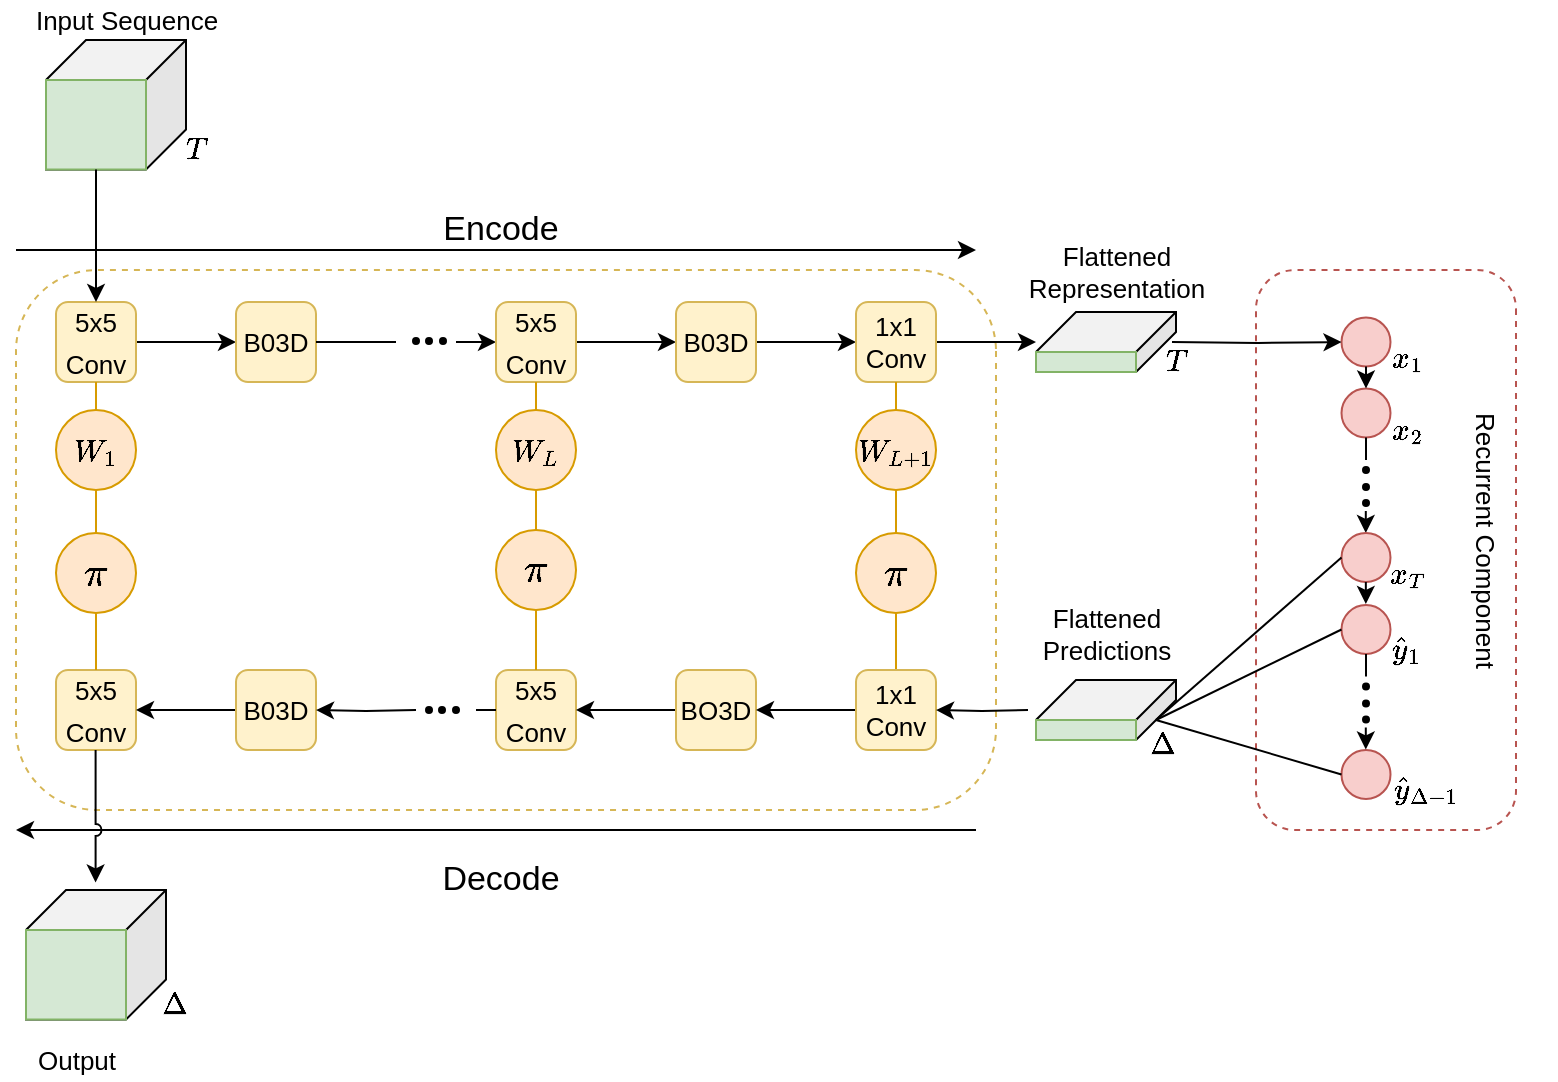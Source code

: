<mxfile version="13.1.3" type="device"><diagram id="4FSqYpqUwKRVldfvvfe4" name="Page-1"><mxGraphModel dx="1038" dy="575" grid="1" gridSize="10" guides="1" tooltips="1" connect="1" arrows="1" fold="1" page="0" pageScale="1" pageWidth="827" pageHeight="1169" math="1" shadow="0"><root><mxCell id="0"/><mxCell id="1" parent="0"/><mxCell id="4YudobxeT4zKB9Zr_WRt-14" value="" style="shape=cube;whiteSpace=wrap;html=1;boundedLbl=1;backgroundOutline=1;darkOpacity=0.05;darkOpacity2=0.1;flipH=1;fillColor=#ffffff;gradientColor=none;" parent="1" vertex="1"><mxGeometry x="25" y="20" width="70" height="64.75" as="geometry"/></mxCell><mxCell id="4YudobxeT4zKB9Zr_WRt-15" value="" style="rounded=0;whiteSpace=wrap;html=1;fillColor=#d5e8d4;strokeColor=#82b366;" parent="1" vertex="1"><mxGeometry x="25" y="40" width="50" height="44.75" as="geometry"/></mxCell><mxCell id="4YudobxeT4zKB9Zr_WRt-16" value="\(T\)" style="text;html=1;align=center;verticalAlign=middle;resizable=0;points=[];;autosize=1;fontSize=13;" parent="1" vertex="1"><mxGeometry x="570" y="171" width="40" height="20" as="geometry"/></mxCell><mxCell id="4YudobxeT4zKB9Zr_WRt-17" value="Input Sequence" style="text;html=1;align=center;verticalAlign=middle;resizable=0;points=[];;autosize=1;fontSize=13;" parent="1" vertex="1"><mxGeometry x="10" y="7.105e-15" width="110" height="20" as="geometry"/></mxCell><mxCell id="4YudobxeT4zKB9Zr_WRt-18" value="" style="rounded=1;whiteSpace=wrap;html=1;dashed=1;fillColor=#FFFFFF;strokeColor=#d6b656;allowArrows=0;connectable=0;direction=south;" parent="1" vertex="1"><mxGeometry x="10" y="135" width="490" height="270" as="geometry"/></mxCell><mxCell id="4YudobxeT4zKB9Zr_WRt-19" value="" style="endArrow=classic;html=1;" parent="1" edge="1"><mxGeometry width="50" height="50" relative="1" as="geometry"><mxPoint x="10" y="125" as="sourcePoint"/><mxPoint x="490" y="125" as="targetPoint"/></mxGeometry></mxCell><mxCell id="4YudobxeT4zKB9Zr_WRt-20" value="" style="endArrow=classic;html=1;" parent="1" edge="1"><mxGeometry width="50" height="50" relative="1" as="geometry"><mxPoint x="490" y="415" as="sourcePoint"/><mxPoint x="10" y="415" as="targetPoint"/></mxGeometry></mxCell><mxCell id="4YudobxeT4zKB9Zr_WRt-21" value="Encode" style="text;html=1;align=center;verticalAlign=middle;resizable=0;points=[];autosize=1;rotation=0;fontSize=17;direction=east;" parent="1" vertex="1"><mxGeometry x="216.5" y="100" width="70" height="30" as="geometry"/></mxCell><mxCell id="4YudobxeT4zKB9Zr_WRt-22" value="Decode" style="text;html=1;align=center;verticalAlign=middle;resizable=0;points=[];autosize=1;rotation=0;fontSize=17;direction=east;" parent="1" vertex="1"><mxGeometry x="216.5" y="425" width="70" height="30" as="geometry"/></mxCell><mxCell id="4YudobxeT4zKB9Zr_WRt-23" style="edgeStyle=orthogonalEdgeStyle;rounded=0;orthogonalLoop=1;jettySize=auto;html=1;entryX=0;entryY=0.5;entryDx=0;entryDy=0;" parent="1" source="4YudobxeT4zKB9Zr_WRt-24" target="4YudobxeT4zKB9Zr_WRt-26" edge="1"><mxGeometry relative="1" as="geometry"/></mxCell><mxCell id="4YudobxeT4zKB9Zr_WRt-24" value="&lt;div&gt;&lt;font style=&quot;font-size: 13px&quot;&gt;5x5&lt;/font&gt;&lt;/div&gt;&lt;div&gt;&lt;font style=&quot;font-size: 13px&quot;&gt;Conv&lt;/font&gt;&lt;/div&gt;" style="rounded=1;whiteSpace=wrap;html=1;fontSize=17;fillColor=#fff2cc;strokeColor=#d6b656;direction=east;" parent="1" vertex="1"><mxGeometry x="30" y="151" width="40" height="40" as="geometry"/></mxCell><mxCell id="4YudobxeT4zKB9Zr_WRt-26" value="&lt;font style=&quot;font-size: 13px&quot;&gt;B03D&lt;/font&gt;" style="rounded=1;whiteSpace=wrap;html=1;fontSize=17;fillColor=#fff2cc;strokeColor=#d6b656;direction=east;" parent="1" vertex="1"><mxGeometry x="120" y="151" width="40" height="40" as="geometry"/></mxCell><mxCell id="4YudobxeT4zKB9Zr_WRt-27" style="edgeStyle=orthogonalEdgeStyle;rounded=0;orthogonalLoop=1;jettySize=auto;html=1;entryX=0;entryY=0.5;entryDx=0;entryDy=0;" parent="1" target="4YudobxeT4zKB9Zr_WRt-33" edge="1"><mxGeometry relative="1" as="geometry"><mxPoint x="230" y="171" as="sourcePoint"/></mxGeometry></mxCell><mxCell id="4YudobxeT4zKB9Zr_WRt-29" value="" style="ellipse;whiteSpace=wrap;html=1;aspect=fixed;fontSize=17;fillColor=#000000;direction=east;" parent="1" vertex="1"><mxGeometry x="215" y="169" width="3" height="3" as="geometry"/></mxCell><mxCell id="4YudobxeT4zKB9Zr_WRt-30" value="" style="ellipse;whiteSpace=wrap;html=1;aspect=fixed;fontSize=17;fillColor=#000000;direction=east;" parent="1" vertex="1"><mxGeometry x="208.5" y="169" width="3" height="3" as="geometry"/></mxCell><mxCell id="4YudobxeT4zKB9Zr_WRt-31" value="" style="ellipse;whiteSpace=wrap;html=1;aspect=fixed;fontSize=17;fillColor=#000000;direction=east;" parent="1" vertex="1"><mxGeometry x="222" y="169" width="3" height="3" as="geometry"/></mxCell><mxCell id="4YudobxeT4zKB9Zr_WRt-32" style="edgeStyle=orthogonalEdgeStyle;rounded=0;orthogonalLoop=1;jettySize=auto;html=1;entryX=0;entryY=0.5;entryDx=0;entryDy=0;" parent="1" source="4YudobxeT4zKB9Zr_WRt-33" target="4YudobxeT4zKB9Zr_WRt-35" edge="1"><mxGeometry relative="1" as="geometry"/></mxCell><mxCell id="4YudobxeT4zKB9Zr_WRt-33" value="&lt;div&gt;&lt;font style=&quot;font-size: 13px&quot;&gt;5x5&lt;/font&gt;&lt;/div&gt;&lt;div&gt;&lt;font style=&quot;font-size: 13px&quot;&gt;Conv&lt;/font&gt;&lt;/div&gt;" style="rounded=1;whiteSpace=wrap;html=1;fontSize=17;fillColor=#fff2cc;strokeColor=#d6b656;direction=east;" parent="1" vertex="1"><mxGeometry x="250" y="151" width="40" height="40" as="geometry"/></mxCell><mxCell id="4YudobxeT4zKB9Zr_WRt-34" style="edgeStyle=orthogonalEdgeStyle;rounded=0;orthogonalLoop=1;jettySize=auto;html=1;entryX=0;entryY=0.5;entryDx=0;entryDy=0;" parent="1" source="4YudobxeT4zKB9Zr_WRt-35" target="4YudobxeT4zKB9Zr_WRt-38" edge="1"><mxGeometry relative="1" as="geometry"><mxPoint x="370" y="171" as="targetPoint"/></mxGeometry></mxCell><mxCell id="4YudobxeT4zKB9Zr_WRt-35" value="&lt;font style=&quot;font-size: 13px&quot;&gt;B03D&lt;/font&gt;" style="rounded=1;whiteSpace=wrap;html=1;fontSize=17;fillColor=#fff2cc;strokeColor=#d6b656;direction=east;" parent="1" vertex="1"><mxGeometry x="340" y="151" width="40" height="40" as="geometry"/></mxCell><mxCell id="4YudobxeT4zKB9Zr_WRt-88" style="edgeStyle=orthogonalEdgeStyle;rounded=0;orthogonalLoop=1;jettySize=auto;html=1;fontSize=12;" parent="1" source="4YudobxeT4zKB9Zr_WRt-38" edge="1"><mxGeometry relative="1" as="geometry"><mxPoint x="520" y="171.0" as="targetPoint"/></mxGeometry></mxCell><mxCell id="4YudobxeT4zKB9Zr_WRt-38" value="&lt;div style=&quot;font-size: 13px&quot;&gt;&lt;font style=&quot;font-size: 13px&quot;&gt;1x1&lt;/font&gt;&lt;/div&gt;&lt;div style=&quot;font-size: 13px&quot;&gt;&lt;font style=&quot;font-size: 13px&quot;&gt;Conv&lt;/font&gt;&lt;br&gt;&lt;/div&gt;" style="rounded=1;whiteSpace=wrap;html=1;fontSize=17;fillColor=#fff2cc;strokeColor=#d6b656;direction=east;" parent="1" vertex="1"><mxGeometry x="430" y="151" width="40" height="40" as="geometry"/></mxCell><mxCell id="4YudobxeT4zKB9Zr_WRt-39" value="&lt;font style=&quot;font-size: 13px&quot;&gt;\(W_1\)&lt;/font&gt;" style="ellipse;whiteSpace=wrap;html=1;aspect=fixed;fillColor=#ffe6cc;fontSize=17;strokeColor=#d79b00;direction=east;" parent="1" vertex="1"><mxGeometry x="30" y="205" width="40" height="40" as="geometry"/></mxCell><mxCell id="4YudobxeT4zKB9Zr_WRt-40" value="" style="endArrow=none;html=1;fontSize=17;fillColor=#ffe6cc;strokeColor=#d79b00;exitX=0.5;exitY=1;exitDx=0;exitDy=0;entryX=0.5;entryY=0;entryDx=0;entryDy=0;" parent="1" source="4YudobxeT4zKB9Zr_WRt-24" target="4YudobxeT4zKB9Zr_WRt-39" edge="1"><mxGeometry width="50" height="50" relative="1" as="geometry"><mxPoint x="260" y="275" as="sourcePoint"/><mxPoint x="310" y="225" as="targetPoint"/></mxGeometry></mxCell><mxCell id="4YudobxeT4zKB9Zr_WRt-41" value="&lt;font style=&quot;font-size: 13px&quot;&gt;\(W_L\)&lt;/font&gt;" style="ellipse;whiteSpace=wrap;html=1;aspect=fixed;fillColor=#ffe6cc;fontSize=17;strokeColor=#d79b00;direction=east;" parent="1" vertex="1"><mxGeometry x="250" y="205" width="40" height="40" as="geometry"/></mxCell><mxCell id="4YudobxeT4zKB9Zr_WRt-42" value="" style="endArrow=none;html=1;fontSize=17;fillColor=#ffe6cc;strokeColor=#d79b00;exitX=0.5;exitY=0;exitDx=0;exitDy=0;entryX=0.5;entryY=1;entryDx=0;entryDy=0;" parent="1" source="4YudobxeT4zKB9Zr_WRt-68" target="4YudobxeT4zKB9Zr_WRt-41" edge="1"><mxGeometry width="50" height="50" relative="1" as="geometry"><mxPoint x="175" y="295" as="sourcePoint"/><mxPoint x="310" y="455" as="targetPoint"/></mxGeometry></mxCell><mxCell id="4YudobxeT4zKB9Zr_WRt-43" value="" style="endArrow=none;html=1;fontSize=17;fillColor=#ffe6cc;strokeColor=#d79b00;exitX=0.5;exitY=1;exitDx=0;exitDy=0;entryX=0.5;entryY=0;entryDx=0;entryDy=0;" parent="1" source="4YudobxeT4zKB9Zr_WRt-33" target="4YudobxeT4zKB9Zr_WRt-41" edge="1"><mxGeometry width="50" height="50" relative="1" as="geometry"><mxPoint x="175" y="295" as="sourcePoint"/><mxPoint x="340.25" y="295" as="targetPoint"/></mxGeometry></mxCell><mxCell id="4YudobxeT4zKB9Zr_WRt-44" value="&lt;font style=&quot;font-size: 13px&quot;&gt;\(W_{L+1}\)&lt;/font&gt;" style="ellipse;whiteSpace=wrap;html=1;aspect=fixed;fillColor=#ffe6cc;fontSize=17;strokeColor=#d79b00;direction=east;" parent="1" vertex="1"><mxGeometry x="430" y="205" width="40" height="40" as="geometry"/></mxCell><mxCell id="4YudobxeT4zKB9Zr_WRt-45" value="" style="endArrow=none;html=1;fontSize=17;fillColor=#ffe6cc;strokeColor=#d79b00;exitX=0.5;exitY=1;exitDx=0;exitDy=0;entryX=0.5;entryY=0;entryDx=0;entryDy=0;" parent="1" source="4YudobxeT4zKB9Zr_WRt-38" target="4YudobxeT4zKB9Zr_WRt-44" edge="1"><mxGeometry width="50" height="50" relative="1" as="geometry"><mxPoint x="175" y="475" as="sourcePoint"/><mxPoint x="310" y="635" as="targetPoint"/></mxGeometry></mxCell><mxCell id="4YudobxeT4zKB9Zr_WRt-46" value="" style="endArrow=none;html=1;fontSize=17;fillColor=#ffe6cc;strokeColor=#d79b00;exitX=0.5;exitY=1;exitDx=0;exitDy=0;entryX=0.5;entryY=0;entryDx=0;entryDy=0;" parent="1" source="4YudobxeT4zKB9Zr_WRt-72" target="4YudobxeT4zKB9Zr_WRt-63" edge="1"><mxGeometry width="50" height="50" relative="1" as="geometry"><mxPoint x="175" y="475" as="sourcePoint"/><mxPoint x="340.25" y="475" as="targetPoint"/></mxGeometry></mxCell><mxCell id="4YudobxeT4zKB9Zr_WRt-47" value="" style="endArrow=none;html=1;exitX=1;exitY=0.5;exitDx=0;exitDy=0;" parent="1" source="4YudobxeT4zKB9Zr_WRt-26" edge="1"><mxGeometry width="50" height="50" relative="1" as="geometry"><mxPoint x="190" y="171" as="sourcePoint"/><mxPoint x="200" y="171" as="targetPoint"/></mxGeometry></mxCell><mxCell id="4YudobxeT4zKB9Zr_WRt-49" value="&lt;div&gt;&lt;font style=&quot;font-size: 13px&quot;&gt;5x5&lt;/font&gt;&lt;/div&gt;&lt;div&gt;&lt;font style=&quot;font-size: 13px&quot;&gt;Conv&lt;/font&gt;&lt;/div&gt;" style="rounded=1;whiteSpace=wrap;html=1;fontSize=17;fillColor=#fff2cc;strokeColor=#d6b656;direction=east;" parent="1" vertex="1"><mxGeometry x="30" y="335" width="40" height="40" as="geometry"/></mxCell><mxCell id="4YudobxeT4zKB9Zr_WRt-50" style="edgeStyle=orthogonalEdgeStyle;rounded=0;orthogonalLoop=1;jettySize=auto;html=1;entryX=1;entryY=0.5;entryDx=0;entryDy=0;exitX=0;exitY=0.5;exitDx=0;exitDy=0;" parent="1" source="4YudobxeT4zKB9Zr_WRt-53" target="4YudobxeT4zKB9Zr_WRt-49" edge="1"><mxGeometry relative="1" as="geometry"><mxPoint x="90" y="355" as="sourcePoint"/></mxGeometry></mxCell><mxCell id="4YudobxeT4zKB9Zr_WRt-53" value="&lt;font style=&quot;font-size: 13px&quot;&gt;B03D&lt;/font&gt;" style="rounded=1;whiteSpace=wrap;html=1;fontSize=17;fillColor=#fff2cc;strokeColor=#d6b656;direction=east;" parent="1" vertex="1"><mxGeometry x="120" y="335" width="40" height="40" as="geometry"/></mxCell><mxCell id="4YudobxeT4zKB9Zr_WRt-54" value="" style="ellipse;whiteSpace=wrap;html=1;aspect=fixed;fontSize=17;fillColor=#000000;direction=east;" parent="1" vertex="1"><mxGeometry x="221.5" y="353.5" width="3" height="3" as="geometry"/></mxCell><mxCell id="4YudobxeT4zKB9Zr_WRt-55" value="" style="ellipse;whiteSpace=wrap;html=1;aspect=fixed;fontSize=17;fillColor=#000000;direction=east;" parent="1" vertex="1"><mxGeometry x="215" y="353.5" width="3" height="3" as="geometry"/></mxCell><mxCell id="4YudobxeT4zKB9Zr_WRt-56" value="" style="ellipse;whiteSpace=wrap;html=1;aspect=fixed;fontSize=17;fillColor=#000000;direction=east;" parent="1" vertex="1"><mxGeometry x="228.5" y="353.5" width="3" height="3" as="geometry"/></mxCell><mxCell id="4YudobxeT4zKB9Zr_WRt-57" value="&lt;div&gt;&lt;font style=&quot;font-size: 13px&quot;&gt;5x5&lt;/font&gt;&lt;/div&gt;&lt;div&gt;&lt;font style=&quot;font-size: 13px&quot;&gt;Conv&lt;/font&gt;&lt;/div&gt;" style="rounded=1;whiteSpace=wrap;html=1;fontSize=17;fillColor=#fff2cc;strokeColor=#d6b656;direction=east;" parent="1" vertex="1"><mxGeometry x="250" y="335" width="40" height="40" as="geometry"/></mxCell><mxCell id="4YudobxeT4zKB9Zr_WRt-58" style="edgeStyle=orthogonalEdgeStyle;rounded=0;orthogonalLoop=1;jettySize=auto;html=1;entryX=1;entryY=0.5;entryDx=0;entryDy=0;exitX=0;exitY=0.5;exitDx=0;exitDy=0;" parent="1" source="4YudobxeT4zKB9Zr_WRt-61" target="4YudobxeT4zKB9Zr_WRt-57" edge="1"><mxGeometry relative="1" as="geometry"><mxPoint x="310" y="355" as="sourcePoint"/></mxGeometry></mxCell><mxCell id="4YudobxeT4zKB9Zr_WRt-61" value="&lt;font style=&quot;font-size: 13px&quot;&gt;BO3D&lt;/font&gt;" style="rounded=1;whiteSpace=wrap;html=1;fontSize=17;fillColor=#fff2cc;strokeColor=#d6b656;direction=east;" parent="1" vertex="1"><mxGeometry x="340" y="335" width="40" height="40" as="geometry"/></mxCell><mxCell id="4YudobxeT4zKB9Zr_WRt-62" style="edgeStyle=orthogonalEdgeStyle;rounded=0;orthogonalLoop=1;jettySize=auto;html=1;entryX=1;entryY=0.5;entryDx=0;entryDy=0;" parent="1" source="4YudobxeT4zKB9Zr_WRt-63" target="4YudobxeT4zKB9Zr_WRt-61" edge="1"><mxGeometry relative="1" as="geometry"/></mxCell><mxCell id="4YudobxeT4zKB9Zr_WRt-63" value="&lt;div style=&quot;font-size: 13px&quot;&gt;&lt;font style=&quot;font-size: 13px&quot;&gt;1x1&lt;/font&gt;&lt;/div&gt;&lt;div style=&quot;font-size: 13px&quot;&gt;&lt;font style=&quot;font-size: 13px&quot;&gt;Conv&lt;/font&gt;&lt;br&gt;&lt;/div&gt;" style="rounded=1;whiteSpace=wrap;html=1;fontSize=17;fillColor=#fff2cc;strokeColor=#d6b656;direction=east;" parent="1" vertex="1"><mxGeometry x="430" y="335" width="40" height="40" as="geometry"/></mxCell><mxCell id="4YudobxeT4zKB9Zr_WRt-64" style="edgeStyle=orthogonalEdgeStyle;rounded=0;orthogonalLoop=1;jettySize=auto;html=1;entryX=1;entryY=0.5;entryDx=0;entryDy=0;" parent="1" target="4YudobxeT4zKB9Zr_WRt-53" edge="1"><mxGeometry relative="1" as="geometry"><mxPoint x="210" y="355" as="sourcePoint"/><mxPoint x="131.5" y="355" as="targetPoint"/></mxGeometry></mxCell><mxCell id="4YudobxeT4zKB9Zr_WRt-65" value="" style="endArrow=none;html=1;entryX=0;entryY=0.5;entryDx=0;entryDy=0;" parent="1" target="4YudobxeT4zKB9Zr_WRt-57" edge="1"><mxGeometry width="50" height="50" relative="1" as="geometry"><mxPoint x="240" y="355" as="sourcePoint"/><mxPoint x="200" y="171" as="targetPoint"/><Array as="points"/></mxGeometry></mxCell><mxCell id="4YudobxeT4zKB9Zr_WRt-66" value="" style="endArrow=none;html=1;fontSize=17;fillColor=#ffe6cc;strokeColor=#d79b00;entryX=0.5;entryY=0;entryDx=0;entryDy=0;exitX=0.5;exitY=1;exitDx=0;exitDy=0;" parent="1" source="4YudobxeT4zKB9Zr_WRt-70" target="4YudobxeT4zKB9Zr_WRt-49" edge="1"><mxGeometry width="50" height="50" relative="1" as="geometry"><mxPoint x="52" y="255" as="sourcePoint"/><mxPoint x="50" y="325" as="targetPoint"/></mxGeometry></mxCell><mxCell id="4YudobxeT4zKB9Zr_WRt-68" value="\(\pi\)" style="ellipse;whiteSpace=wrap;html=1;aspect=fixed;fillColor=#ffe6cc;fontSize=17;strokeColor=#d79b00;direction=east;" parent="1" vertex="1"><mxGeometry x="250" y="265" width="40" height="40" as="geometry"/></mxCell><mxCell id="4YudobxeT4zKB9Zr_WRt-69" value="" style="endArrow=none;html=1;fontSize=17;fillColor=#ffe6cc;strokeColor=#d79b00;exitX=0.5;exitY=0;exitDx=0;exitDy=0;entryX=0.5;entryY=1;entryDx=0;entryDy=0;" parent="1" source="4YudobxeT4zKB9Zr_WRt-57" target="4YudobxeT4zKB9Zr_WRt-68" edge="1"><mxGeometry width="50" height="50" relative="1" as="geometry"><mxPoint x="270" y="335" as="sourcePoint"/><mxPoint x="270" y="245" as="targetPoint"/></mxGeometry></mxCell><mxCell id="4YudobxeT4zKB9Zr_WRt-70" value="\(\pi\)" style="ellipse;whiteSpace=wrap;html=1;aspect=fixed;fillColor=#ffe6cc;fontSize=17;strokeColor=#d79b00;direction=east;" parent="1" vertex="1"><mxGeometry x="30" y="266.5" width="40" height="40" as="geometry"/></mxCell><mxCell id="4YudobxeT4zKB9Zr_WRt-71" value="" style="endArrow=none;html=1;fontSize=17;fillColor=#ffe6cc;strokeColor=#d79b00;entryX=0.5;entryY=0;entryDx=0;entryDy=0;exitX=0.5;exitY=1;exitDx=0;exitDy=0;" parent="1" source="4YudobxeT4zKB9Zr_WRt-39" target="4YudobxeT4zKB9Zr_WRt-70" edge="1"><mxGeometry width="50" height="50" relative="1" as="geometry"><mxPoint x="50" y="245" as="sourcePoint"/><mxPoint x="50" y="335" as="targetPoint"/></mxGeometry></mxCell><mxCell id="4YudobxeT4zKB9Zr_WRt-72" value="\(\pi\)" style="ellipse;whiteSpace=wrap;html=1;aspect=fixed;fillColor=#ffe6cc;fontSize=17;strokeColor=#d79b00;direction=east;" parent="1" vertex="1"><mxGeometry x="430" y="266.5" width="40" height="40" as="geometry"/></mxCell><mxCell id="4YudobxeT4zKB9Zr_WRt-73" value="" style="endArrow=none;html=1;fontSize=17;fillColor=#ffe6cc;strokeColor=#d79b00;exitX=0.5;exitY=1;exitDx=0;exitDy=0;entryX=0.5;entryY=0;entryDx=0;entryDy=0;" parent="1" source="4YudobxeT4zKB9Zr_WRt-44" target="4YudobxeT4zKB9Zr_WRt-72" edge="1"><mxGeometry width="50" height="50" relative="1" as="geometry"><mxPoint x="450" y="245" as="sourcePoint"/><mxPoint x="450" y="335" as="targetPoint"/></mxGeometry></mxCell><mxCell id="4YudobxeT4zKB9Zr_WRt-76" value="" style="rounded=1;whiteSpace=wrap;html=1;fillColor=#FFFFFF;fontSize=17;dashed=1;strokeColor=#b85450;allowArrows=0;connectable=0;direction=south;" parent="1" vertex="1"><mxGeometry x="630" y="135" width="130" height="280" as="geometry"/></mxCell><mxCell id="4YudobxeT4zKB9Zr_WRt-78" value="" style="ellipse;whiteSpace=wrap;html=1;aspect=fixed;fillColor=#f8cecc;fontSize=17;strokeColor=#b85450;direction=east;" parent="1" vertex="1"><mxGeometry x="672.75" y="158.75" width="24.5" height="24.5" as="geometry"/></mxCell><mxCell id="4YudobxeT4zKB9Zr_WRt-87" style="edgeStyle=orthogonalEdgeStyle;rounded=0;orthogonalLoop=1;jettySize=auto;html=1;entryX=0.5;entryY=0;entryDx=0;entryDy=0;fontSize=12;" parent="1" source="4YudobxeT4zKB9Zr_WRt-15" target="4YudobxeT4zKB9Zr_WRt-24" edge="1"><mxGeometry relative="1" as="geometry"/></mxCell><mxCell id="4YudobxeT4zKB9Zr_WRt-89" value="" style="shape=cube;whiteSpace=wrap;html=1;boundedLbl=1;backgroundOutline=1;darkOpacity=0.05;darkOpacity2=0.1;flipH=1;fillColor=#ffffff;gradientColor=none;" parent="1" vertex="1"><mxGeometry x="520" y="156" width="70" height="30" as="geometry"/></mxCell><mxCell id="4YudobxeT4zKB9Zr_WRt-90" value="" style="rounded=0;whiteSpace=wrap;html=1;fillColor=#d5e8d4;strokeColor=#82b366;" parent="1" vertex="1"><mxGeometry x="520" y="176" width="50" height="10" as="geometry"/></mxCell><mxCell id="4YudobxeT4zKB9Zr_WRt-97" value="&lt;div style=&quot;font-size: 13px;&quot;&gt;Flattened &lt;br style=&quot;font-size: 13px;&quot;&gt;&lt;/div&gt;&lt;div style=&quot;font-size: 13px;&quot;&gt;Representation&lt;/div&gt;" style="text;html=1;align=center;verticalAlign=middle;resizable=0;points=[];;autosize=1;fontSize=13;" parent="1" vertex="1"><mxGeometry x="510" y="116" width="100" height="40" as="geometry"/></mxCell><mxCell id="4YudobxeT4zKB9Zr_WRt-98" value="\(T\)" style="text;html=1;align=center;verticalAlign=middle;resizable=0;points=[];;autosize=1;fontSize=13;" parent="1" vertex="1"><mxGeometry x="80" y="64.75" width="40" height="20" as="geometry"/></mxCell><mxCell id="4YudobxeT4zKB9Zr_WRt-99" style="edgeStyle=orthogonalEdgeStyle;rounded=0;orthogonalLoop=1;jettySize=auto;html=1;fontSize=12;entryX=0;entryY=0.5;entryDx=0;entryDy=0;" parent="1" target="4YudobxeT4zKB9Zr_WRt-78" edge="1"><mxGeometry relative="1" as="geometry"><mxPoint x="638" y="171.0" as="targetPoint"/><mxPoint x="588" y="171.0" as="sourcePoint"/></mxGeometry></mxCell><mxCell id="4YudobxeT4zKB9Zr_WRt-100" value="\(x_{1}\)" style="text;html=1;align=center;verticalAlign=middle;resizable=0;points=[];;autosize=1;fontSize=13;connectable=0;allowArrows=0;" parent="1" vertex="1"><mxGeometry x="675" y="169" width="60" height="20" as="geometry"/></mxCell><mxCell id="4YudobxeT4zKB9Zr_WRt-101" value="" style="ellipse;whiteSpace=wrap;html=1;aspect=fixed;fillColor=#f8cecc;fontSize=17;strokeColor=#b85450;direction=east;" parent="1" vertex="1"><mxGeometry x="672.75" y="194.25" width="24.5" height="24.5" as="geometry"/></mxCell><mxCell id="4YudobxeT4zKB9Zr_WRt-102" value="\(x_{2}\)" style="text;html=1;align=center;verticalAlign=middle;resizable=0;points=[];;autosize=1;fontSize=13;connectable=0;allowArrows=0;" parent="1" vertex="1"><mxGeometry x="675" y="205" width="60" height="20" as="geometry"/></mxCell><mxCell id="4YudobxeT4zKB9Zr_WRt-103" value="" style="endArrow=classic;html=1;fontSize=13;entryX=0.5;entryY=0;entryDx=0;entryDy=0;" parent="1" target="4YudobxeT4zKB9Zr_WRt-101" edge="1"><mxGeometry width="50" height="50" relative="1" as="geometry"><mxPoint x="685" y="183.25" as="sourcePoint"/><mxPoint x="670" y="193.25" as="targetPoint"/></mxGeometry></mxCell><mxCell id="4YudobxeT4zKB9Zr_WRt-104" value="" style="ellipse;whiteSpace=wrap;html=1;aspect=fixed;fontSize=17;fillColor=#000000;direction=east;" parent="1" vertex="1"><mxGeometry x="683.5" y="233.5" width="3" height="3" as="geometry"/></mxCell><mxCell id="4YudobxeT4zKB9Zr_WRt-105" value="" style="ellipse;whiteSpace=wrap;html=1;aspect=fixed;fontSize=17;fillColor=#000000;direction=east;" parent="1" vertex="1"><mxGeometry x="683.5" y="250" width="3" height="3" as="geometry"/></mxCell><mxCell id="4YudobxeT4zKB9Zr_WRt-106" value="" style="ellipse;whiteSpace=wrap;html=1;aspect=fixed;fontSize=17;fillColor=#000000;direction=east;" parent="1" vertex="1"><mxGeometry x="683.5" y="242" width="3" height="3" as="geometry"/></mxCell><mxCell id="4YudobxeT4zKB9Zr_WRt-107" value="" style="endArrow=none;html=1;fontSize=13;entryX=0.5;entryY=1;entryDx=0;entryDy=0;" parent="1" target="4YudobxeT4zKB9Zr_WRt-101" edge="1"><mxGeometry width="50" height="50" relative="1" as="geometry"><mxPoint x="685" y="230" as="sourcePoint"/><mxPoint x="610" y="300" as="targetPoint"/></mxGeometry></mxCell><mxCell id="4YudobxeT4zKB9Zr_WRt-110" value="" style="endArrow=classic;html=1;fontSize=13;entryX=0.5;entryY=0;entryDx=0;entryDy=0;" parent="1" edge="1"><mxGeometry width="50" height="50" relative="1" as="geometry"><mxPoint x="684.9" y="255.5" as="sourcePoint"/><mxPoint x="684.9" y="266.5" as="targetPoint"/></mxGeometry></mxCell><mxCell id="4YudobxeT4zKB9Zr_WRt-111" value="" style="ellipse;whiteSpace=wrap;html=1;aspect=fixed;fillColor=#f8cecc;fontSize=17;strokeColor=#b85450;direction=east;" parent="1" vertex="1"><mxGeometry x="672.75" y="266.5" width="24.5" height="24.5" as="geometry"/></mxCell><mxCell id="4YudobxeT4zKB9Zr_WRt-112" value="\(x_{T}\)" style="text;html=1;align=center;verticalAlign=middle;resizable=0;points=[];;autosize=1;fontSize=13;connectable=0;allowArrows=0;" parent="1" vertex="1"><mxGeometry x="675" y="276.5" width="60" height="20" as="geometry"/></mxCell><mxCell id="4YudobxeT4zKB9Zr_WRt-113" value="" style="ellipse;whiteSpace=wrap;html=1;aspect=fixed;fillColor=#f8cecc;fontSize=17;strokeColor=#b85450;direction=east;" parent="1" vertex="1"><mxGeometry x="672.75" y="302.5" width="24.5" height="24.5" as="geometry"/></mxCell><mxCell id="4YudobxeT4zKB9Zr_WRt-114" value="\(\hat{y}_{1}\)" style="text;html=1;align=center;verticalAlign=middle;resizable=0;points=[];;autosize=1;fontSize=13;connectable=0;allowArrows=0;" parent="1" vertex="1"><mxGeometry x="660" y="315" width="90" height="20" as="geometry"/></mxCell><mxCell id="4YudobxeT4zKB9Zr_WRt-115" value="" style="ellipse;whiteSpace=wrap;html=1;aspect=fixed;fillColor=#f8cecc;fontSize=17;strokeColor=#b85450;direction=east;" parent="1" vertex="1"><mxGeometry x="672.75" y="375" width="24.5" height="24.5" as="geometry"/></mxCell><mxCell id="4YudobxeT4zKB9Zr_WRt-116" value="\(\hat{y}_{\Delta-1}\)" style="text;html=1;align=center;verticalAlign=middle;resizable=0;points=[];;autosize=1;fontSize=13;connectable=0;allowArrows=0;" parent="1" vertex="1"><mxGeometry x="650" y="385" width="130" height="20" as="geometry"/></mxCell><mxCell id="4YudobxeT4zKB9Zr_WRt-118" value="" style="endArrow=classic;html=1;fontSize=13;entryX=0.5;entryY=0;entryDx=0;entryDy=0;" parent="1" edge="1"><mxGeometry width="50" height="50" relative="1" as="geometry"><mxPoint x="684.92" y="291" as="sourcePoint"/><mxPoint x="684.92" y="302" as="targetPoint"/></mxGeometry></mxCell><mxCell id="4YudobxeT4zKB9Zr_WRt-119" value="" style="ellipse;whiteSpace=wrap;html=1;aspect=fixed;fontSize=17;fillColor=#000000;direction=east;" parent="1" vertex="1"><mxGeometry x="683.5" y="341.75" width="3" height="3" as="geometry"/></mxCell><mxCell id="4YudobxeT4zKB9Zr_WRt-120" value="" style="ellipse;whiteSpace=wrap;html=1;aspect=fixed;fontSize=17;fillColor=#000000;direction=east;" parent="1" vertex="1"><mxGeometry x="683.5" y="358.25" width="3" height="3" as="geometry"/></mxCell><mxCell id="4YudobxeT4zKB9Zr_WRt-121" value="" style="ellipse;whiteSpace=wrap;html=1;aspect=fixed;fontSize=17;fillColor=#000000;direction=east;" parent="1" vertex="1"><mxGeometry x="683.5" y="350.25" width="3" height="3" as="geometry"/></mxCell><mxCell id="4YudobxeT4zKB9Zr_WRt-122" value="" style="endArrow=none;html=1;fontSize=13;entryX=0.5;entryY=1;entryDx=0;entryDy=0;" parent="1" edge="1"><mxGeometry width="50" height="50" relative="1" as="geometry"><mxPoint x="685" y="338.25" as="sourcePoint"/><mxPoint x="685" y="327" as="targetPoint"/></mxGeometry></mxCell><mxCell id="4YudobxeT4zKB9Zr_WRt-123" value="" style="endArrow=classic;html=1;fontSize=13;entryX=0.5;entryY=0;entryDx=0;entryDy=0;" parent="1" edge="1"><mxGeometry width="50" height="50" relative="1" as="geometry"><mxPoint x="684.9" y="363.75" as="sourcePoint"/><mxPoint x="684.9" y="374.75" as="targetPoint"/></mxGeometry></mxCell><mxCell id="4YudobxeT4zKB9Zr_WRt-124" value="" style="shape=cube;whiteSpace=wrap;html=1;boundedLbl=1;backgroundOutline=1;darkOpacity=0.05;darkOpacity2=0.1;flipH=1;fillColor=#ffffff;gradientColor=none;" parent="1" vertex="1"><mxGeometry x="520" y="340" width="70" height="30" as="geometry"/></mxCell><mxCell id="4YudobxeT4zKB9Zr_WRt-125" value="" style="rounded=0;whiteSpace=wrap;html=1;fillColor=#d5e8d4;strokeColor=#82b366;" parent="1" vertex="1"><mxGeometry x="520" y="360" width="50" height="10" as="geometry"/></mxCell><mxCell id="4YudobxeT4zKB9Zr_WRt-128" value="" style="endArrow=none;html=1;fontSize=13;entryX=0;entryY=0;entryDx=10;entryDy=20;entryPerimeter=0;endFill=0;exitX=0;exitY=0.5;exitDx=0;exitDy=0;" parent="1" source="4YudobxeT4zKB9Zr_WRt-111" target="4YudobxeT4zKB9Zr_WRt-124" edge="1"><mxGeometry width="50" height="50" relative="1" as="geometry"><mxPoint x="670" y="280" as="sourcePoint"/><mxPoint x="610" y="300" as="targetPoint"/></mxGeometry></mxCell><mxCell id="4YudobxeT4zKB9Zr_WRt-129" value="" style="endArrow=none;html=1;fontSize=13;entryX=0;entryY=0;entryDx=10;entryDy=20;entryPerimeter=0;exitX=0;exitY=0.5;exitDx=0;exitDy=0;endFill=0;" parent="1" source="4YudobxeT4zKB9Zr_WRt-113" target="4YudobxeT4zKB9Zr_WRt-124" edge="1"><mxGeometry width="50" height="50" relative="1" as="geometry"><mxPoint x="670" y="280" as="sourcePoint"/><mxPoint x="585" y="360" as="targetPoint"/></mxGeometry></mxCell><mxCell id="4YudobxeT4zKB9Zr_WRt-130" value="" style="endArrow=none;html=1;fontSize=13;entryX=0;entryY=0;entryDx=10;entryDy=20;entryPerimeter=0;exitX=0;exitY=0.5;exitDx=0;exitDy=0;endFill=0;" parent="1" source="4YudobxeT4zKB9Zr_WRt-115" target="4YudobxeT4zKB9Zr_WRt-124" edge="1"><mxGeometry width="50" height="50" relative="1" as="geometry"><mxPoint x="660" y="380" as="sourcePoint"/><mxPoint x="585" y="360" as="targetPoint"/></mxGeometry></mxCell><mxCell id="4YudobxeT4zKB9Zr_WRt-133" value="&lt;div style=&quot;font-size: 13px&quot;&gt;Flattened &lt;br style=&quot;font-size: 13px&quot;&gt;&lt;/div&gt;&lt;div style=&quot;font-size: 13px&quot;&gt;Predictions&lt;/div&gt;" style="text;html=1;align=center;verticalAlign=middle;resizable=0;points=[];;autosize=1;fontSize=13;" parent="1" vertex="1"><mxGeometry x="515" y="296.5" width="80" height="40" as="geometry"/></mxCell><mxCell id="4YudobxeT4zKB9Zr_WRt-135" style="edgeStyle=orthogonalEdgeStyle;rounded=0;orthogonalLoop=1;jettySize=auto;html=1;fontSize=12;entryX=1;entryY=0.5;entryDx=0;entryDy=0;" parent="1" target="4YudobxeT4zKB9Zr_WRt-63" edge="1"><mxGeometry relative="1" as="geometry"><mxPoint x="520" y="171.0" as="targetPoint"/><mxPoint x="516" y="355" as="sourcePoint"/></mxGeometry></mxCell><mxCell id="4YudobxeT4zKB9Zr_WRt-136" style="edgeStyle=orthogonalEdgeStyle;rounded=0;orthogonalLoop=1;jettySize=auto;html=1;entryX=0.5;entryY=0;entryDx=0;entryDy=0;fontSize=12;jumpStyle=arc;" parent="1" edge="1"><mxGeometry relative="1" as="geometry"><mxPoint x="49.8" y="375" as="sourcePoint"/><mxPoint x="49.8" y="441.25" as="targetPoint"/></mxGeometry></mxCell><mxCell id="4YudobxeT4zKB9Zr_WRt-137" value="" style="shape=cube;whiteSpace=wrap;html=1;boundedLbl=1;backgroundOutline=1;darkOpacity=0.05;darkOpacity2=0.1;flipH=1;fillColor=#ffffff;gradientColor=none;" parent="1" vertex="1"><mxGeometry x="15" y="445" width="70" height="64.75" as="geometry"/></mxCell><mxCell id="4YudobxeT4zKB9Zr_WRt-138" value="" style="rounded=0;whiteSpace=wrap;html=1;fillColor=#d5e8d4;strokeColor=#82b366;" parent="1" vertex="1"><mxGeometry x="15" y="465" width="50" height="44.75" as="geometry"/></mxCell><mxCell id="4YudobxeT4zKB9Zr_WRt-139" value="Output" style="text;html=1;align=center;verticalAlign=middle;resizable=0;points=[];;autosize=1;fontSize=13;" parent="1" vertex="1"><mxGeometry x="15" y="520" width="50" height="20" as="geometry"/></mxCell><mxCell id="4YudobxeT4zKB9Zr_WRt-140" value="\(\Delta\)" style="text;html=1;align=center;verticalAlign=middle;resizable=0;points=[];;autosize=1;fontSize=13;" parent="1" vertex="1"><mxGeometry x="54" y="491.75" width="70" height="20" as="geometry"/></mxCell><mxCell id="4YudobxeT4zKB9Zr_WRt-141" value="\(\Delta\)" style="text;html=1;align=center;verticalAlign=middle;resizable=0;points=[];;autosize=1;fontSize=13;" parent="1" vertex="1"><mxGeometry x="548" y="362.25" width="70" height="20" as="geometry"/></mxCell><mxCell id="6CsuKjLyTLKUfugpyPD5-1" value="&lt;font style=&quot;font-size: 13px;&quot;&gt;Recurrent Component&lt;/font&gt;" style="text;html=1;align=center;verticalAlign=middle;resizable=0;points=[];autosize=1;fontSize=13;direction=east;rotation=90;" parent="1" vertex="1"><mxGeometry x="675" y="260" width="140" height="20" as="geometry"/></mxCell></root></mxGraphModel></diagram></mxfile>
